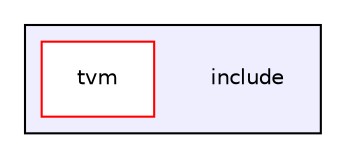digraph "include" {
  compound=true
  node [ fontsize="10", fontname="Helvetica"];
  edge [ labelfontsize="10", labelfontname="Helvetica"];
  subgraph clusterdir_d44c64559bbebec7f509842c48db8b23 {
    graph [ bgcolor="#eeeeff", pencolor="black", label="" URL="dir_d44c64559bbebec7f509842c48db8b23.html"];
    dir_d44c64559bbebec7f509842c48db8b23 [shape=plaintext label="include"];
    dir_b4c7d8e826c599ba55146c099a14beb5 [shape=box label="tvm" color="red" fillcolor="white" style="filled" URL="dir_b4c7d8e826c599ba55146c099a14beb5.html"];
  }
}
